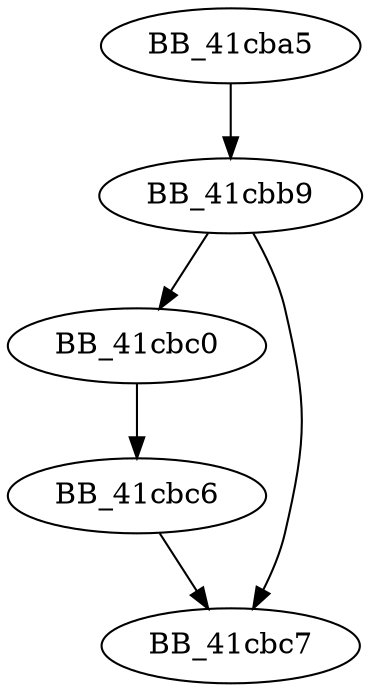 DiGraph sub_41CBA5{
BB_41cba5->BB_41cbb9
BB_41cbb9->BB_41cbc0
BB_41cbb9->BB_41cbc7
BB_41cbc0->BB_41cbc6
BB_41cbc6->BB_41cbc7
}
